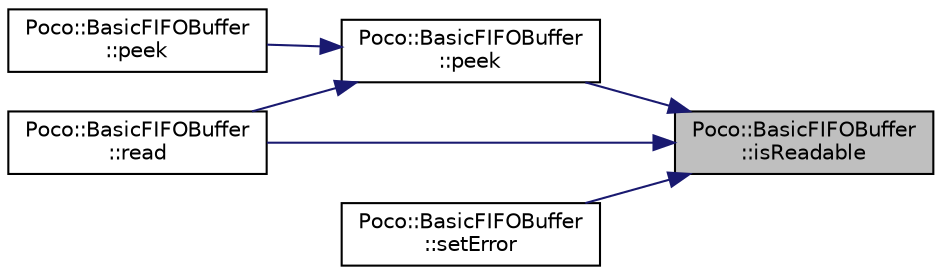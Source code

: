 digraph "Poco::BasicFIFOBuffer::isReadable"
{
 // LATEX_PDF_SIZE
  edge [fontname="Helvetica",fontsize="10",labelfontname="Helvetica",labelfontsize="10"];
  node [fontname="Helvetica",fontsize="10",shape=record];
  rankdir="RL";
  Node1 [label="Poco::BasicFIFOBuffer\l::isReadable",height=0.2,width=0.4,color="black", fillcolor="grey75", style="filled", fontcolor="black",tooltip=" "];
  Node1 -> Node2 [dir="back",color="midnightblue",fontsize="10",style="solid"];
  Node2 [label="Poco::BasicFIFOBuffer\l::peek",height=0.2,width=0.4,color="black", fillcolor="white", style="filled",URL="$classPoco_1_1BasicFIFOBuffer.html#a37dc83ee60f38c67a0a31aab38267d2c",tooltip=" "];
  Node2 -> Node3 [dir="back",color="midnightblue",fontsize="10",style="solid"];
  Node3 [label="Poco::BasicFIFOBuffer\l::peek",height=0.2,width=0.4,color="black", fillcolor="white", style="filled",URL="$classPoco_1_1BasicFIFOBuffer.html#ae732d043dc985085735a3357f6719782",tooltip=" "];
  Node2 -> Node4 [dir="back",color="midnightblue",fontsize="10",style="solid"];
  Node4 [label="Poco::BasicFIFOBuffer\l::read",height=0.2,width=0.4,color="black", fillcolor="white", style="filled",URL="$classPoco_1_1BasicFIFOBuffer.html#a236942ca33240e861b6f5a82cb6a6b6e",tooltip=" "];
  Node1 -> Node4 [dir="back",color="midnightblue",fontsize="10",style="solid"];
  Node1 -> Node5 [dir="back",color="midnightblue",fontsize="10",style="solid"];
  Node5 [label="Poco::BasicFIFOBuffer\l::setError",height=0.2,width=0.4,color="black", fillcolor="white", style="filled",URL="$classPoco_1_1BasicFIFOBuffer.html#a8a95f9ea3aa869f9ffd894816835d70a",tooltip=" "];
}
